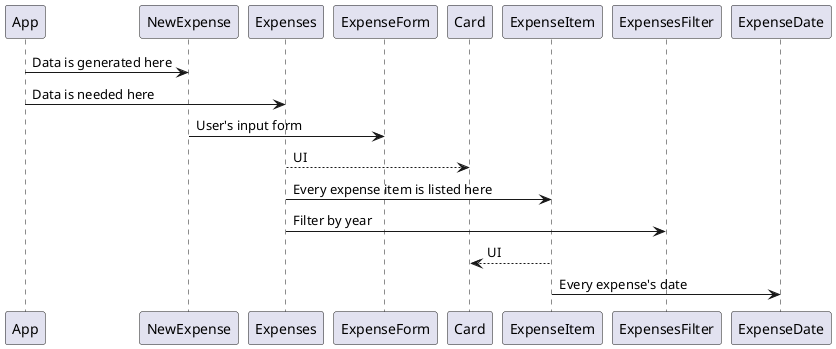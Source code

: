 @startuml
    App -> NewExpense :Data is generated here
    App -> Expenses :Data is needed here
    
    NewExpense -> ExpenseForm : User's input form

    Expenses --> Card : UI
    Expenses ->ExpenseItem : Every expense item is listed here
    Expenses ->ExpensesFilter : Filter by year

    ExpenseItem --> Card : UI
    ExpenseItem -> ExpenseDate : Every expense's date

@enduml
